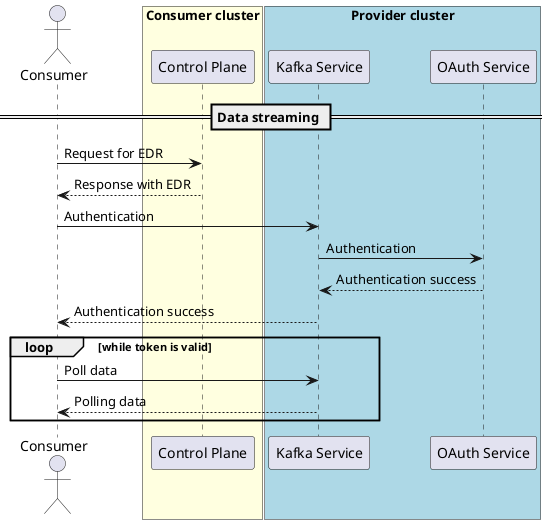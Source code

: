 @startuml
/'
SPDX-License-Identifier: CC-BY-4.0
SPDX-FileCopyrightText: (c) 2025 Cofinity-X GmbH
'/
actor ConsumerApp as "Consumer"

box "Consumer cluster" #LightYellow
    participant "Control Plane" as ConsumerCP
end box

box "Provider cluster" #LightBlue
    participant "Kafka Service" as Kafka
    participant "OAuth Service" as OAuth2
end box

== Data streaming ==
ConsumerApp -> ConsumerCP : Request for EDR
ConsumerApp <-- ConsumerCP : Response with EDR
ConsumerApp -> Kafka : Authentication
Kafka -> OAuth2 : Authentication
Kafka <-- OAuth2 : Authentication success
ConsumerApp <-- Kafka : Authentication success
loop while token is valid
    ConsumerApp -> Kafka : Poll data
    ConsumerApp <-- Kafka : Polling data
end loop
@enduml